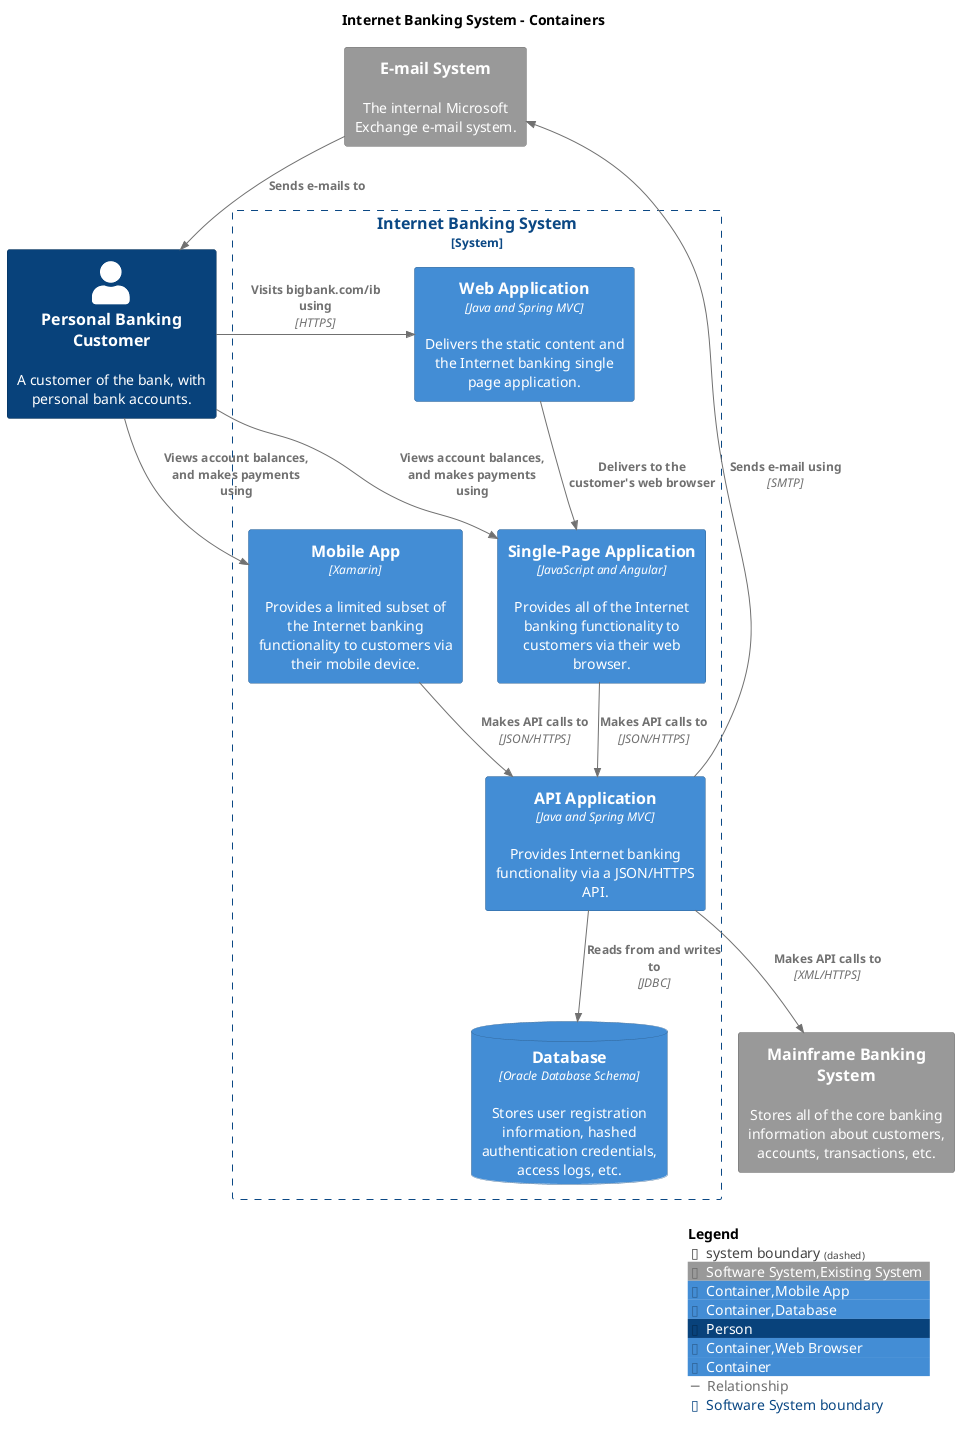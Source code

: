@startuml
set separator none
title Internet Banking System - Containers

top to bottom direction

!include <C4/C4>
!include <C4/C4_Context>
!include <C4/C4_Container>

AddElementTag("Software System,Existing System", $bgColor="#999999", $borderColor="#6b6b6b", $fontColor="#ffffff", $sprite="", $shadowing="")
AddElementTag("Container,Mobile App", $bgColor="#438dd5", $borderColor="#2e6295", $fontColor="#ffffff", $sprite="", $shadowing="")
AddElementTag("Container,Database", $bgColor="#438dd5", $borderColor="#2e6295", $fontColor="#ffffff", $sprite="", $shadowing="")
AddElementTag("Person", $bgColor="#08427b", $borderColor="#052e56", $fontColor="#ffffff", $sprite="", $shadowing="")
AddElementTag("Container,Web Browser", $bgColor="#438dd5", $borderColor="#2e6295", $fontColor="#ffffff", $sprite="", $shadowing="")
AddElementTag("Container", $bgColor="#438dd5", $borderColor="#2e6295", $fontColor="#ffffff", $sprite="", $shadowing="")

AddRelTag("Relationship", $textColor="#707070", $lineColor="#707070", $lineStyle = "")

AddBoundaryTag("Software System", $bgColor="#ffffff", $borderColor="#0b4884", $fontColor="#0b4884", $shadowing="")

Person_Ext(PersonalBankingCustomer, "Personal Banking Customer", "A customer of the bank, with personal bank accounts.", $tags="Person")
System(MainframeBankingSystem, "Mainframe Banking System", "Stores all of the core banking information about customers, accounts, transactions, etc.", $tags="Software System,Existing System")
System(EmailSystem, "E-mail System", "The internal Microsoft Exchange e-mail system.", $tags="Software System,Existing System")

System_Boundary("InternetBankingSystem_boundary", "Internet Banking System", $tags="Software System") {
  Container(InternetBankingSystem.SinglePageApplication, "Single-Page Application", "JavaScript and Angular", "Provides all of the Internet banking functionality to customers via their web browser.", $tags="Container,Web Browser")
  Container(InternetBankingSystem.MobileApp, "Mobile App", "Xamarin", "Provides a limited subset of the Internet banking functionality to customers via their mobile device.", $tags="Container,Mobile App")
  Container(InternetBankingSystem.WebApplication, "Web Application", "Java and Spring MVC", "Delivers the static content and the Internet banking single page application.", $tags="Container")
  Container(InternetBankingSystem.APIApplication, "API Application", "Java and Spring MVC", "Provides Internet banking functionality via a JSON/HTTPS API.", $tags="Container")
  ContainerDb(InternetBankingSystem.Database, "Database", "Oracle Database Schema", "Stores user registration information, hashed authentication credentials, access logs, etc.", $tags="Container,Database")
}

Rel_D(PersonalBankingCustomer, InternetBankingSystem.WebApplication, "Visits bigbank.com/ib using", "HTTPS", $tags="Relationship", $link="")
Rel_D(PersonalBankingCustomer, InternetBankingSystem.SinglePageApplication, "Views account balances, and makes payments using", $tags="Relationship", $link="")
Rel_D(PersonalBankingCustomer, InternetBankingSystem.MobileApp, "Views account balances, and makes payments using", $tags="Relationship", $link="")
Rel_D(InternetBankingSystem.WebApplication, InternetBankingSystem.SinglePageApplication, "Delivers to the customer's web browser", $tags="Relationship", $link="")
Rel_D(InternetBankingSystem.APIApplication, InternetBankingSystem.Database, "Reads from and writes to", "JDBC", $tags="Relationship", $link="")
Rel_D(InternetBankingSystem.APIApplication, MainframeBankingSystem, "Makes API calls to", "XML/HTTPS", $tags="Relationship", $link="")
Rel_D(InternetBankingSystem.APIApplication, EmailSystem, "Sends e-mail using", "SMTP", $tags="Relationship", $link="")
Rel_D(InternetBankingSystem.SinglePageApplication, InternetBankingSystem.APIApplication, "Makes API calls to", "JSON/HTTPS", $tags="Relationship", $link="")
Rel_D(InternetBankingSystem.MobileApp, InternetBankingSystem.APIApplication, "Makes API calls to", "JSON/HTTPS", $tags="Relationship", $link="")
Rel_D(EmailSystem, PersonalBankingCustomer, "Sends e-mails to", $tags="Relationship", $link="")

SHOW_LEGEND(true)
@enduml
